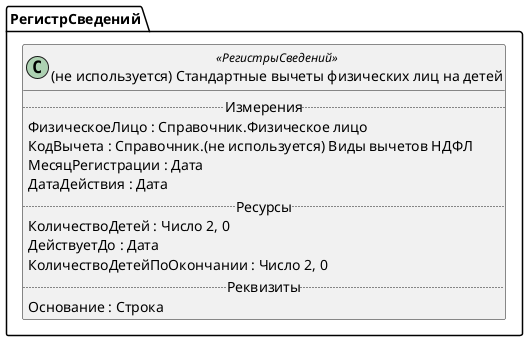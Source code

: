 ﻿@startuml УдалитьСтандартныеВычетыНаДетейНДФЛ
'!include templates.wsd
'..\include templates.wsd
class РегистрСведений.УдалитьСтандартныеВычетыНаДетейНДФЛ as "(не используется) Стандартные вычеты физических лиц на детей" <<РегистрыСведений>>
{
..Измерения..
ФизическоеЛицо : Справочник.Физическое лицо
КодВычета : Справочник.(не используется) Виды вычетов НДФЛ
МесяцРегистрации : Дата
ДатаДействия : Дата
..Ресурсы..
КоличествоДетей : Число 2, 0
ДействуетДо : Дата
КоличествоДетейПоОкончании : Число 2, 0
..Реквизиты..
Основание : Строка
}
@enduml
